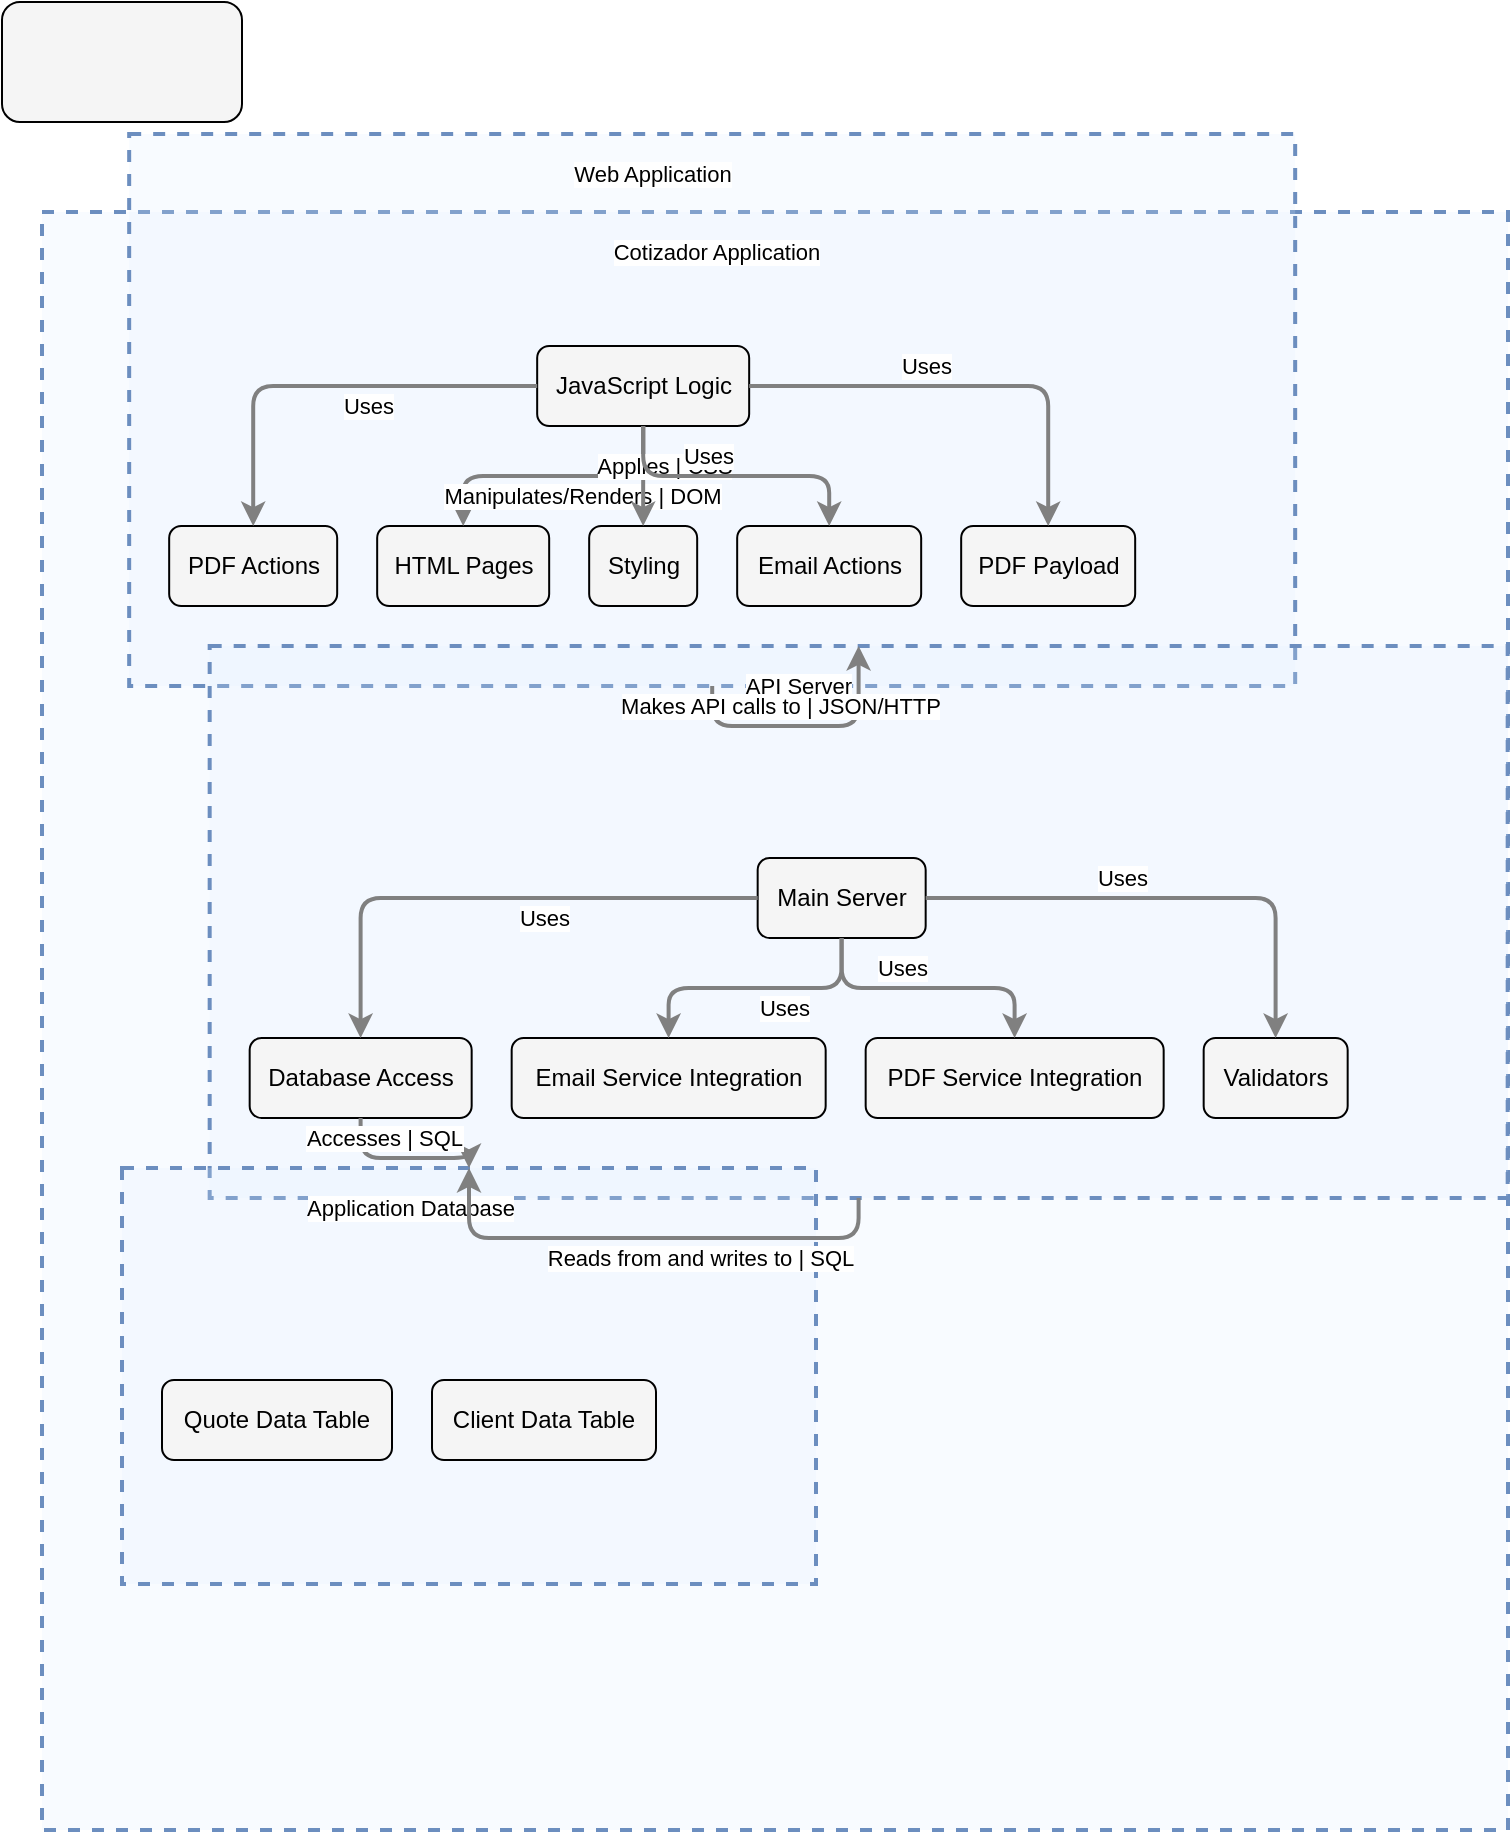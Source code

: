 <?xml version="1.0" encoding="UTF-8"?>
        <mxfile version="14.6.5" type="device">
          <diagram id="codeviz-diagram" name="System Diagram">
            <mxGraphModel dx="1000" dy="1000" grid="1" gridSize="10" guides="1" tooltips="1" connect="1" arrows="1" fold="1" page="1" pageScale="1" pageWidth="1169" pageHeight="827" math="0" shadow="0">
              <root>
                <mxCell id="0"/>
                <mxCell id="1" parent="0"/>
                <mxCell id="web_app_boundary" value="" style="html=1;whiteSpace=wrap;container=1;fillColor=#dae8fc;strokeColor=#6c8ebf;dashed=1;fillOpacity=20;strokeWidth=2;containerType=none;recursiveResize=0;movable=1;resizable=1;autosize=0;dropTarget=0" vertex="1" parent="cotizador_app_boundary">
                  <mxGeometry x="43.583" y="-39" width="583" height="276" as="geometry"/>
                </mxCell>
                <mxCell id="web_app_boundary_label" value="Web Application" style="edgeLabel;html=1;align=center;verticalAlign=middle;resizable=0;labelBackgroundColor=white;spacing=5" vertex="1" parent="cotizador_app_boundary">
                  <mxGeometry x="51.583" y="-31" width="507" height="24" as="geometry"/>
                </mxCell>
<mxCell id="api_server_boundary" value="" style="html=1;whiteSpace=wrap;container=1;fillColor=#dae8fc;strokeColor=#6c8ebf;dashed=1;fillOpacity=20;strokeWidth=2;containerType=none;recursiveResize=0;movable=1;resizable=1;autosize=0;dropTarget=0" vertex="1" parent="cotizador_app_boundary">
                  <mxGeometry x="83.833" y="217" width="649" height="276" as="geometry"/>
                </mxCell>
                <mxCell id="api_server_boundary_label" value="API Server" style="edgeLabel;html=1;align=center;verticalAlign=middle;resizable=0;labelBackgroundColor=white;spacing=5" vertex="1" parent="cotizador_app_boundary">
                  <mxGeometry x="91.833" y="225" width="573" height="24" as="geometry"/>
                </mxCell>
<mxCell id="application_db_boundary" value="" style="html=1;whiteSpace=wrap;container=1;fillColor=#dae8fc;strokeColor=#6c8ebf;dashed=1;fillOpacity=20;strokeWidth=2;containerType=none;recursiveResize=0;movable=1;resizable=1;autosize=0;dropTarget=0" vertex="1" parent="cotizador_app_boundary">
                  <mxGeometry x="40" y="478" width="347" height="208" as="geometry"/>
                </mxCell>
                <mxCell id="application_db_boundary_label" value="Application Database" style="edgeLabel;html=1;align=center;verticalAlign=middle;resizable=0;labelBackgroundColor=white;spacing=5" vertex="1" parent="cotizador_app_boundary">
                  <mxGeometry x="48" y="486" width="271" height="24" as="geometry"/>
                </mxCell>
<mxCell id="cotizador_app_boundary" value="" style="html=1;whiteSpace=wrap;container=1;fillColor=#dae8fc;strokeColor=#6c8ebf;dashed=1;fillOpacity=20;strokeWidth=2;containerType=none;recursiveResize=0;movable=1;resizable=1;autosize=0;dropTarget=0" vertex="1" parent="temp-wrapper-9fa8dab8-a502-4c12-8d22-b0b6858d3655">
                  <mxGeometry x="20" y="105" width="733" height="809" as="geometry"/>
                </mxCell>
                <mxCell id="cotizador_app_boundary_label" value="Cotizador Application" style="edgeLabel;html=1;align=center;verticalAlign=middle;resizable=0;labelBackgroundColor=white;spacing=5" vertex="1" parent="temp-wrapper-9fa8dab8-a502-4c12-8d22-b0b6858d3655">
                  <mxGeometry x="28" y="113" width="657" height="24" as="geometry"/>
                </mxCell>
                <mxCell id="temp-wrapper-9fa8dab8-a502-4c12-8d22-b0b6858d3655" value="" style="rounded=1;whiteSpace=wrap;html=1;fillColor=#f5f5f5" vertex="1" parent="1">
                      <mxGeometry x="0" y="0" width="120" height="60" as="geometry"/>
                    </mxCell>
<mxCell id="html_pages" value="HTML Pages" style="rounded=1;whiteSpace=wrap;html=1;fillColor=#f5f5f5" vertex="1" parent="web_app_boundary">
                      <mxGeometry x="124" y="196" width="86" height="40" as="geometry"/>
                    </mxCell>
<mxCell id="javascript_logic" value="JavaScript Logic" style="rounded=1;whiteSpace=wrap;html=1;fillColor=#f5f5f5" vertex="1" parent="web_app_boundary">
                      <mxGeometry x="204" y="106" width="106" height="40" as="geometry"/>
                    </mxCell>
<mxCell id="styling" value="Styling" style="rounded=1;whiteSpace=wrap;html=1;fillColor=#f5f5f5" vertex="1" parent="web_app_boundary">
                      <mxGeometry x="230" y="196" width="54" height="40" as="geometry"/>
                    </mxCell>
<mxCell id="pdf_actions_js" value="PDF Actions" style="rounded=1;whiteSpace=wrap;html=1;fillColor=#f5f5f5" vertex="1" parent="web_app_boundary">
                      <mxGeometry x="20" y="196" width="84" height="40" as="geometry"/>
                    </mxCell>
<mxCell id="email_actions_js" value="Email Actions" style="rounded=1;whiteSpace=wrap;html=1;fillColor=#f5f5f5" vertex="1" parent="web_app_boundary">
                      <mxGeometry x="304" y="196" width="92" height="40" as="geometry"/>
                    </mxCell>
<mxCell id="pdf_payload_js" value="PDF Payload" style="rounded=1;whiteSpace=wrap;html=1;fillColor=#f5f5f5" vertex="1" parent="web_app_boundary">
                      <mxGeometry x="416" y="196" width="87" height="40" as="geometry"/>
                    </mxCell>
<mxCell id="main_server" value="Main Server" style="rounded=1;whiteSpace=wrap;html=1;fillColor=#f5f5f5" vertex="1" parent="api_server_boundary">
                      <mxGeometry x="274" y="106" width="84" height="40" as="geometry"/>
                    </mxCell>
<mxCell id="email_service_comp" value="Email Service Integration" style="rounded=1;whiteSpace=wrap;html=1;fillColor=#f5f5f5" vertex="1" parent="api_server_boundary">
                      <mxGeometry x="151" y="196" width="157" height="40" as="geometry"/>
                    </mxCell>
<mxCell id="pdf_service_comp" value="PDF Service Integration" style="rounded=1;whiteSpace=wrap;html=1;fillColor=#f5f5f5" vertex="1" parent="api_server_boundary">
                      <mxGeometry x="328" y="196" width="149" height="40" as="geometry"/>
                    </mxCell>
<mxCell id="database_access" value="Database Access" style="rounded=1;whiteSpace=wrap;html=1;fillColor=#f5f5f5" vertex="1" parent="api_server_boundary">
                      <mxGeometry x="20" y="196" width="111" height="40" as="geometry"/>
                    </mxCell>
<mxCell id="validators" value="Validators" style="rounded=1;whiteSpace=wrap;html=1;fillColor=#f5f5f5" vertex="1" parent="api_server_boundary">
                      <mxGeometry x="497" y="196" width="72" height="40" as="geometry"/>
                    </mxCell>
<mxCell id="quote_data_table" value="Quote Data Table" style="rounded=1;whiteSpace=wrap;html=1;fillColor=#f5f5f5" vertex="1" parent="application_db_boundary">
                      <mxGeometry x="20" y="106" width="115" height="40" as="geometry"/>
                    </mxCell>
<mxCell id="client_data_table" value="Client Data Table" style="rounded=1;whiteSpace=wrap;html=1;fillColor=#f5f5f5" vertex="1" parent="application_db_boundary">
                      <mxGeometry x="155" y="106" width="112" height="40" as="geometry"/>
                    </mxCell>
                <mxCell id="edge-e-javascript_logic-html_pages" style="edgeStyle=orthogonalEdgeStyle;rounded=1;orthogonalLoop=1;jettySize=auto;html=1;strokeColor=#808080;strokeWidth=2;jumpStyle=arc;jumpSize=10;spacing=15;labelBackgroundColor=white;labelBorderColor=none" edge="1" parent="1" source="javascript_logic" target="html_pages">
                    <mxGeometry relative="1" as="geometry"/>
                  </mxCell>
                  <mxCell id="edge-e-javascript_logic-html_pages_label" value="Manipulates/Renders | DOM" style="edgeLabel;html=1;align=center;verticalAlign=middle;resizable=0;points=[];" vertex="1" connectable="0" parent="edge-e-javascript_logic-html_pages">
                    <mxGeometry x="-0.2" y="10" relative="1" as="geometry">
                      <mxPoint as="offset"/>
                    </mxGeometry>
                  </mxCell>
<mxCell id="edge-e-javascript_logic-styling" style="edgeStyle=orthogonalEdgeStyle;rounded=1;orthogonalLoop=1;jettySize=auto;html=1;strokeColor=#808080;strokeWidth=2;jumpStyle=arc;jumpSize=10;spacing=15;labelBackgroundColor=white;labelBorderColor=none" edge="1" parent="1" source="javascript_logic" target="styling">
                    <mxGeometry relative="1" as="geometry"/>
                  </mxCell>
                  <mxCell id="edge-e-javascript_logic-styling_label" value="Applies | CSS" style="edgeLabel;html=1;align=center;verticalAlign=middle;resizable=0;points=[];" vertex="1" connectable="0" parent="edge-e-javascript_logic-styling">
                    <mxGeometry x="-0.2" y="10" relative="1" as="geometry">
                      <mxPoint as="offset"/>
                    </mxGeometry>
                  </mxCell>
<mxCell id="edge-e-javascript_logic-pdf_actions_js" style="edgeStyle=orthogonalEdgeStyle;rounded=1;orthogonalLoop=1;jettySize=auto;html=1;strokeColor=#808080;strokeWidth=2;jumpStyle=arc;jumpSize=10;spacing=15;labelBackgroundColor=white;labelBorderColor=none" edge="1" parent="1" source="javascript_logic" target="pdf_actions_js">
                    <mxGeometry relative="1" as="geometry"/>
                  </mxCell>
                  <mxCell id="edge-e-javascript_logic-pdf_actions_js_label" value="Uses" style="edgeLabel;html=1;align=center;verticalAlign=middle;resizable=0;points=[];" vertex="1" connectable="0" parent="edge-e-javascript_logic-pdf_actions_js">
                    <mxGeometry x="-0.2" y="10" relative="1" as="geometry">
                      <mxPoint as="offset"/>
                    </mxGeometry>
                  </mxCell>
<mxCell id="edge-e-javascript_logic-email_actions_js" style="edgeStyle=orthogonalEdgeStyle;rounded=1;orthogonalLoop=1;jettySize=auto;html=1;strokeColor=#808080;strokeWidth=2;jumpStyle=arc;jumpSize=10;spacing=15;labelBackgroundColor=white;labelBorderColor=none" edge="1" parent="1" source="javascript_logic" target="email_actions_js">
                    <mxGeometry relative="1" as="geometry"/>
                  </mxCell>
                  <mxCell id="edge-e-javascript_logic-email_actions_js_label" value="Uses" style="edgeLabel;html=1;align=center;verticalAlign=middle;resizable=0;points=[];" vertex="1" connectable="0" parent="edge-e-javascript_logic-email_actions_js">
                    <mxGeometry x="-0.2" y="10" relative="1" as="geometry">
                      <mxPoint as="offset"/>
                    </mxGeometry>
                  </mxCell>
<mxCell id="edge-e-javascript_logic-pdf_payload_js" style="edgeStyle=orthogonalEdgeStyle;rounded=1;orthogonalLoop=1;jettySize=auto;html=1;strokeColor=#808080;strokeWidth=2;jumpStyle=arc;jumpSize=10;spacing=15;labelBackgroundColor=white;labelBorderColor=none" edge="1" parent="1" source="javascript_logic" target="pdf_payload_js">
                    <mxGeometry relative="1" as="geometry"/>
                  </mxCell>
                  <mxCell id="edge-e-javascript_logic-pdf_payload_js_label" value="Uses" style="edgeLabel;html=1;align=center;verticalAlign=middle;resizable=0;points=[];" vertex="1" connectable="0" parent="edge-e-javascript_logic-pdf_payload_js">
                    <mxGeometry x="-0.2" y="10" relative="1" as="geometry">
                      <mxPoint as="offset"/>
                    </mxGeometry>
                  </mxCell>
<mxCell id="edge-e-main_server-email_service_comp" style="edgeStyle=orthogonalEdgeStyle;rounded=1;orthogonalLoop=1;jettySize=auto;html=1;strokeColor=#808080;strokeWidth=2;jumpStyle=arc;jumpSize=10;spacing=15;labelBackgroundColor=white;labelBorderColor=none" edge="1" parent="1" source="main_server" target="email_service_comp">
                    <mxGeometry relative="1" as="geometry"/>
                  </mxCell>
                  <mxCell id="edge-e-main_server-email_service_comp_label" value="Uses" style="edgeLabel;html=1;align=center;verticalAlign=middle;resizable=0;points=[];" vertex="1" connectable="0" parent="edge-e-main_server-email_service_comp">
                    <mxGeometry x="-0.2" y="10" relative="1" as="geometry">
                      <mxPoint as="offset"/>
                    </mxGeometry>
                  </mxCell>
<mxCell id="edge-e-main_server-pdf_service_comp" style="edgeStyle=orthogonalEdgeStyle;rounded=1;orthogonalLoop=1;jettySize=auto;html=1;strokeColor=#808080;strokeWidth=2;jumpStyle=arc;jumpSize=10;spacing=15;labelBackgroundColor=white;labelBorderColor=none" edge="1" parent="1" source="main_server" target="pdf_service_comp">
                    <mxGeometry relative="1" as="geometry"/>
                  </mxCell>
                  <mxCell id="edge-e-main_server-pdf_service_comp_label" value="Uses" style="edgeLabel;html=1;align=center;verticalAlign=middle;resizable=0;points=[];" vertex="1" connectable="0" parent="edge-e-main_server-pdf_service_comp">
                    <mxGeometry x="-0.2" y="10" relative="1" as="geometry">
                      <mxPoint as="offset"/>
                    </mxGeometry>
                  </mxCell>
<mxCell id="edge-e-main_server-database_access" style="edgeStyle=orthogonalEdgeStyle;rounded=1;orthogonalLoop=1;jettySize=auto;html=1;strokeColor=#808080;strokeWidth=2;jumpStyle=arc;jumpSize=10;spacing=15;labelBackgroundColor=white;labelBorderColor=none" edge="1" parent="1" source="main_server" target="database_access">
                    <mxGeometry relative="1" as="geometry"/>
                  </mxCell>
                  <mxCell id="edge-e-main_server-database_access_label" value="Uses" style="edgeLabel;html=1;align=center;verticalAlign=middle;resizable=0;points=[];" vertex="1" connectable="0" parent="edge-e-main_server-database_access">
                    <mxGeometry x="-0.2" y="10" relative="1" as="geometry">
                      <mxPoint as="offset"/>
                    </mxGeometry>
                  </mxCell>
<mxCell id="edge-e-main_server-validators" style="edgeStyle=orthogonalEdgeStyle;rounded=1;orthogonalLoop=1;jettySize=auto;html=1;strokeColor=#808080;strokeWidth=2;jumpStyle=arc;jumpSize=10;spacing=15;labelBackgroundColor=white;labelBorderColor=none" edge="1" parent="1" source="main_server" target="validators">
                    <mxGeometry relative="1" as="geometry"/>
                  </mxCell>
                  <mxCell id="edge-e-main_server-validators_label" value="Uses" style="edgeLabel;html=1;align=center;verticalAlign=middle;resizable=0;points=[];" vertex="1" connectable="0" parent="edge-e-main_server-validators">
                    <mxGeometry x="-0.2" y="10" relative="1" as="geometry">
                      <mxPoint as="offset"/>
                    </mxGeometry>
                  </mxCell>
<mxCell id="edge-e-web_app_boundary-api_server_boundary" style="edgeStyle=orthogonalEdgeStyle;rounded=1;orthogonalLoop=1;jettySize=auto;html=1;strokeColor=#808080;strokeWidth=2;jumpStyle=arc;jumpSize=10;spacing=15;labelBackgroundColor=white;labelBorderColor=none" edge="1" parent="1" source="web_app_boundary" target="api_server_boundary">
                    <mxGeometry relative="1" as="geometry"/>
                  </mxCell>
                  <mxCell id="edge-e-web_app_boundary-api_server_boundary_label" value="Makes API calls to | JSON/HTTP" style="edgeLabel;html=1;align=center;verticalAlign=middle;resizable=0;points=[];" vertex="1" connectable="0" parent="edge-e-web_app_boundary-api_server_boundary">
                    <mxGeometry x="-0.2" y="10" relative="1" as="geometry">
                      <mxPoint as="offset"/>
                    </mxGeometry>
                  </mxCell>
<mxCell id="edge-e-api_server_boundary-application_db_boundary" style="edgeStyle=orthogonalEdgeStyle;rounded=1;orthogonalLoop=1;jettySize=auto;html=1;strokeColor=#808080;strokeWidth=2;jumpStyle=arc;jumpSize=10;spacing=15;labelBackgroundColor=white;labelBorderColor=none" edge="1" parent="1" source="api_server_boundary" target="application_db_boundary">
                    <mxGeometry relative="1" as="geometry"/>
                  </mxCell>
                  <mxCell id="edge-e-api_server_boundary-application_db_boundary_label" value="Reads from and writes to | SQL" style="edgeLabel;html=1;align=center;verticalAlign=middle;resizable=0;points=[];" vertex="1" connectable="0" parent="edge-e-api_server_boundary-application_db_boundary">
                    <mxGeometry x="-0.2" y="10" relative="1" as="geometry">
                      <mxPoint as="offset"/>
                    </mxGeometry>
                  </mxCell>
<mxCell id="edge-e-database_access-application_db_boundary" style="edgeStyle=orthogonalEdgeStyle;rounded=1;orthogonalLoop=1;jettySize=auto;html=1;strokeColor=#808080;strokeWidth=2;jumpStyle=arc;jumpSize=10;spacing=15;labelBackgroundColor=white;labelBorderColor=none" edge="1" parent="1" source="database_access" target="application_db_boundary">
                    <mxGeometry relative="1" as="geometry"/>
                  </mxCell>
                  <mxCell id="edge-e-database_access-application_db_boundary_label" value="Accesses | SQL" style="edgeLabel;html=1;align=center;verticalAlign=middle;resizable=0;points=[];" vertex="1" connectable="0" parent="edge-e-database_access-application_db_boundary">
                    <mxGeometry x="-0.2" y="10" relative="1" as="geometry">
                      <mxPoint as="offset"/>
                    </mxGeometry>
                  </mxCell>
              </root>
            </mxGraphModel>
          </diagram>
        </mxfile>